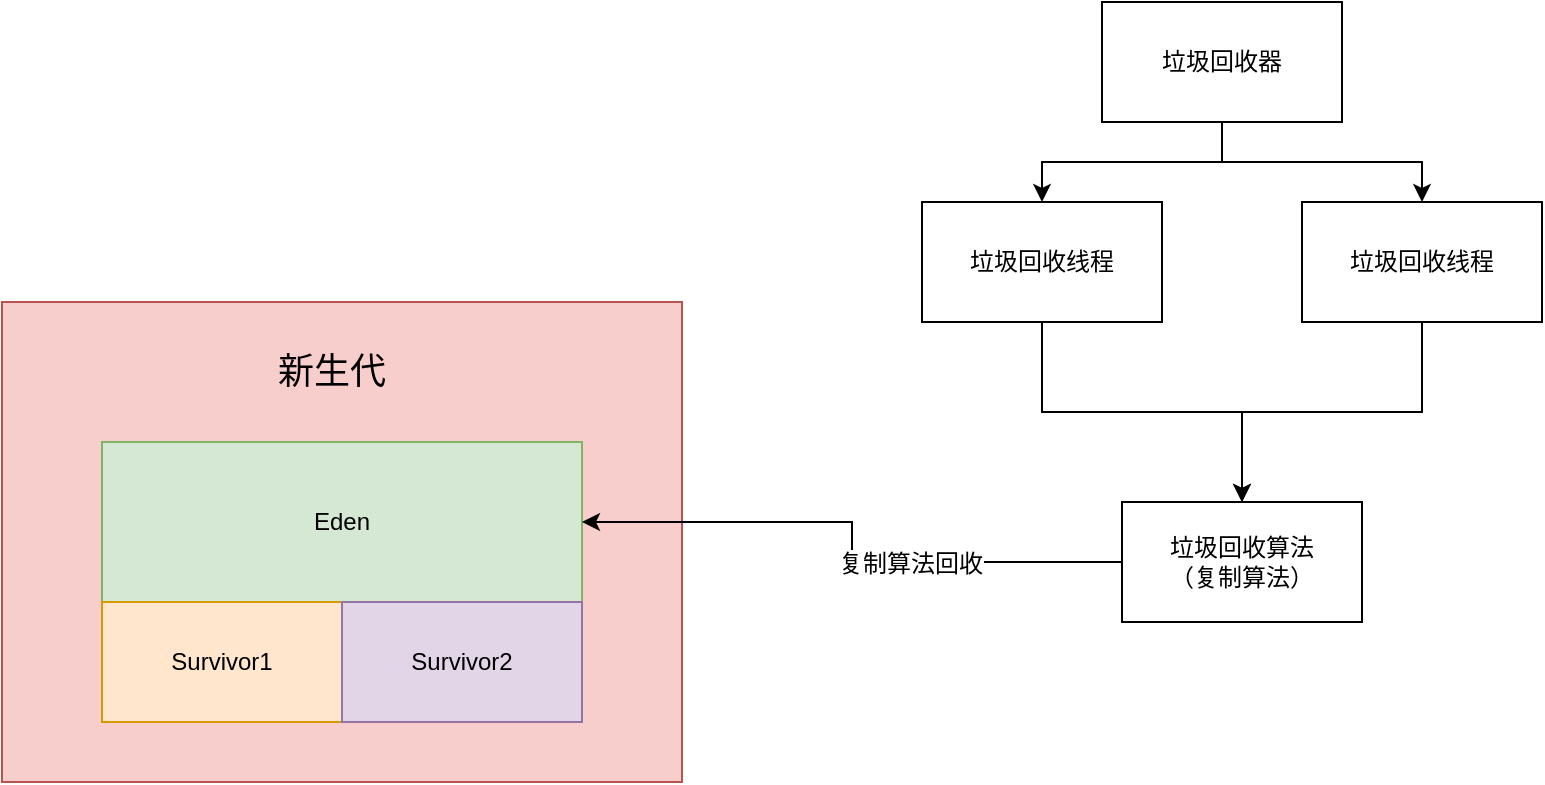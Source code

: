 <mxfile version="14.4.7" type="github">
  <diagram id="5ijHEx5X5Nq91W1rm9Qc" name="第 1 页">
    <mxGraphModel dx="1422" dy="772" grid="1" gridSize="10" guides="1" tooltips="1" connect="1" arrows="1" fold="1" page="1" pageScale="1" pageWidth="827" pageHeight="1169" math="0" shadow="0">
      <root>
        <mxCell id="0" />
        <mxCell id="1" parent="0" />
        <mxCell id="SIsQI7Nt7-XxvUVROHWF-1" value="" style="rounded=0;whiteSpace=wrap;html=1;fillColor=#f8cecc;strokeColor=#b85450;" vertex="1" parent="1">
          <mxGeometry x="20" y="300" width="340" height="240" as="geometry" />
        </mxCell>
        <mxCell id="SIsQI7Nt7-XxvUVROHWF-2" value="Eden" style="rounded=0;whiteSpace=wrap;html=1;fillColor=#d5e8d4;strokeColor=#82b366;" vertex="1" parent="1">
          <mxGeometry x="70" y="370" width="240" height="80" as="geometry" />
        </mxCell>
        <mxCell id="SIsQI7Nt7-XxvUVROHWF-3" value="Survivor1" style="rounded=0;whiteSpace=wrap;html=1;fillColor=#ffe6cc;strokeColor=#d79b00;" vertex="1" parent="1">
          <mxGeometry x="70" y="450" width="120" height="60" as="geometry" />
        </mxCell>
        <mxCell id="SIsQI7Nt7-XxvUVROHWF-4" value="Survivor2" style="rounded=0;whiteSpace=wrap;html=1;fillColor=#e1d5e7;strokeColor=#9673a6;" vertex="1" parent="1">
          <mxGeometry x="190" y="450" width="120" height="60" as="geometry" />
        </mxCell>
        <mxCell id="SIsQI7Nt7-XxvUVROHWF-5" value="新生代" style="text;html=1;strokeColor=none;fillColor=none;align=center;verticalAlign=middle;whiteSpace=wrap;rounded=0;fontStyle=0;fontSize=18;" vertex="1" parent="1">
          <mxGeometry x="150" y="320" width="70" height="30" as="geometry" />
        </mxCell>
        <mxCell id="SIsQI7Nt7-XxvUVROHWF-9" style="edgeStyle=orthogonalEdgeStyle;rounded=0;orthogonalLoop=1;jettySize=auto;html=1;fontSize=12;" edge="1" parent="1" source="SIsQI7Nt7-XxvUVROHWF-6" target="SIsQI7Nt7-XxvUVROHWF-7">
          <mxGeometry relative="1" as="geometry" />
        </mxCell>
        <mxCell id="SIsQI7Nt7-XxvUVROHWF-10" style="edgeStyle=orthogonalEdgeStyle;rounded=0;orthogonalLoop=1;jettySize=auto;html=1;fontSize=12;" edge="1" parent="1" source="SIsQI7Nt7-XxvUVROHWF-6" target="SIsQI7Nt7-XxvUVROHWF-8">
          <mxGeometry relative="1" as="geometry" />
        </mxCell>
        <mxCell id="SIsQI7Nt7-XxvUVROHWF-6" value="垃圾回收器" style="rounded=0;whiteSpace=wrap;html=1;fontSize=12;" vertex="1" parent="1">
          <mxGeometry x="570" y="150" width="120" height="60" as="geometry" />
        </mxCell>
        <mxCell id="SIsQI7Nt7-XxvUVROHWF-12" style="edgeStyle=orthogonalEdgeStyle;rounded=0;orthogonalLoop=1;jettySize=auto;html=1;fontSize=12;" edge="1" parent="1" source="SIsQI7Nt7-XxvUVROHWF-7" target="SIsQI7Nt7-XxvUVROHWF-11">
          <mxGeometry relative="1" as="geometry" />
        </mxCell>
        <mxCell id="SIsQI7Nt7-XxvUVROHWF-7" value="垃圾回收线程" style="rounded=0;whiteSpace=wrap;html=1;fontSize=12;" vertex="1" parent="1">
          <mxGeometry x="480" y="250" width="120" height="60" as="geometry" />
        </mxCell>
        <mxCell id="SIsQI7Nt7-XxvUVROHWF-13" style="edgeStyle=orthogonalEdgeStyle;rounded=0;orthogonalLoop=1;jettySize=auto;html=1;fontSize=12;" edge="1" parent="1" source="SIsQI7Nt7-XxvUVROHWF-8" target="SIsQI7Nt7-XxvUVROHWF-11">
          <mxGeometry relative="1" as="geometry" />
        </mxCell>
        <mxCell id="SIsQI7Nt7-XxvUVROHWF-8" value="垃圾回收线程" style="rounded=0;whiteSpace=wrap;html=1;fontSize=12;" vertex="1" parent="1">
          <mxGeometry x="670" y="250" width="120" height="60" as="geometry" />
        </mxCell>
        <mxCell id="SIsQI7Nt7-XxvUVROHWF-14" style="edgeStyle=orthogonalEdgeStyle;rounded=0;orthogonalLoop=1;jettySize=auto;html=1;entryX=1;entryY=0.5;entryDx=0;entryDy=0;fontSize=12;" edge="1" parent="1" source="SIsQI7Nt7-XxvUVROHWF-11" target="SIsQI7Nt7-XxvUVROHWF-2">
          <mxGeometry relative="1" as="geometry" />
        </mxCell>
        <mxCell id="SIsQI7Nt7-XxvUVROHWF-15" value="复制算法回收" style="edgeLabel;html=1;align=center;verticalAlign=middle;resizable=0;points=[];fontSize=12;" vertex="1" connectable="0" parent="SIsQI7Nt7-XxvUVROHWF-14">
          <mxGeometry x="-0.269" y="1" relative="1" as="geometry">
            <mxPoint as="offset" />
          </mxGeometry>
        </mxCell>
        <mxCell id="SIsQI7Nt7-XxvUVROHWF-11" value="垃圾回收算法&lt;br&gt;（复制算法）" style="rounded=0;whiteSpace=wrap;html=1;fontSize=12;" vertex="1" parent="1">
          <mxGeometry x="580" y="400" width="120" height="60" as="geometry" />
        </mxCell>
      </root>
    </mxGraphModel>
  </diagram>
</mxfile>

